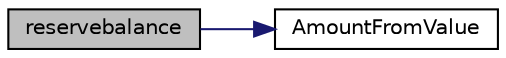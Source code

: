 digraph "reservebalance"
{
  edge [fontname="Helvetica",fontsize="10",labelfontname="Helvetica",labelfontsize="10"];
  node [fontname="Helvetica",fontsize="10",shape=record];
  rankdir="LR";
  Node762 [label="reservebalance",height=0.2,width=0.4,color="black", fillcolor="grey75", style="filled", fontcolor="black"];
  Node762 -> Node763 [color="midnightblue",fontsize="10",style="solid",fontname="Helvetica"];
  Node763 [label="AmountFromValue",height=0.2,width=0.4,color="black", fillcolor="white", style="filled",URL="$rpcserver_8cpp.html#a24a3c6bbc75f2c852a8e7a00df4b2970"];
}
